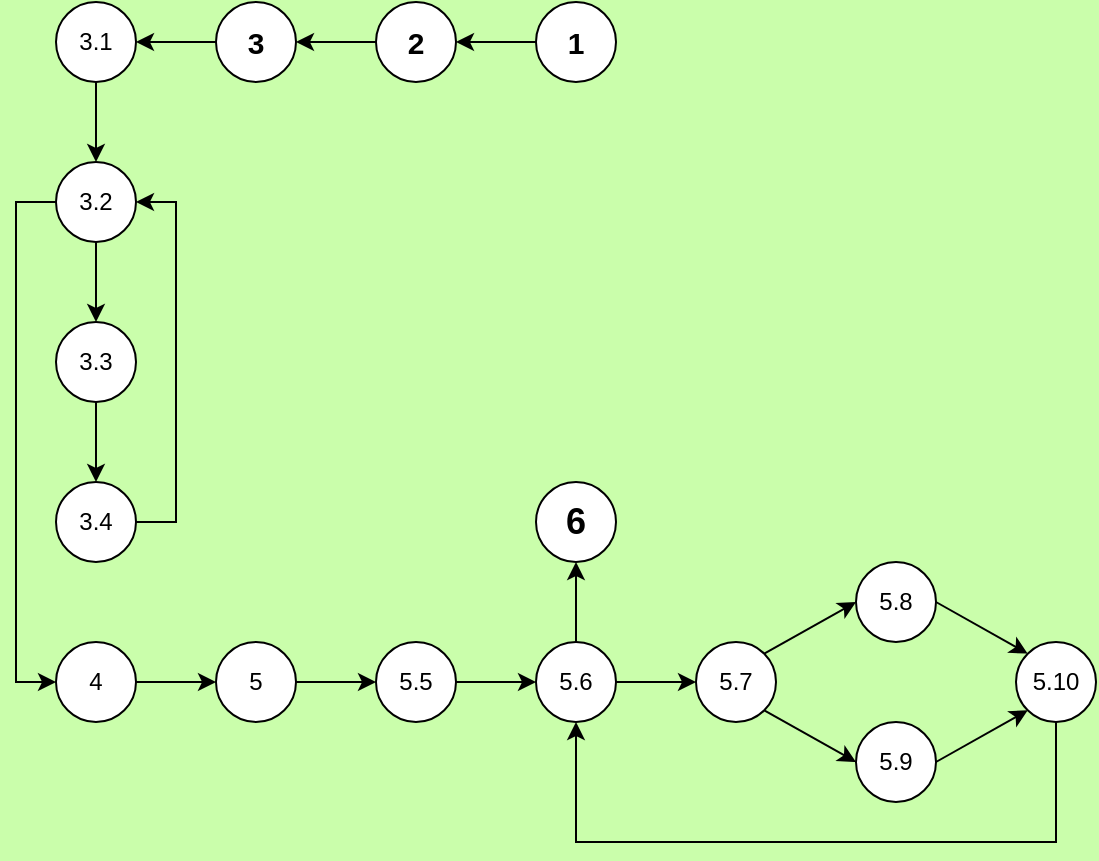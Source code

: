 <mxfile version="24.2.5" type="device">
  <diagram name="Página-1" id="gHQb96KS4q3t2H0Nk5Vd">
    <mxGraphModel dx="1748" dy="882" grid="1" gridSize="10" guides="1" tooltips="1" connect="1" arrows="1" fold="1" page="1" pageScale="1" pageWidth="827" pageHeight="1169" background="#cafeab" math="0" shadow="0">
      <root>
        <mxCell id="0" />
        <mxCell id="1" parent="0" />
        <mxCell id="tx5NOg9aVxcgbztPqN1w-56" style="edgeStyle=orthogonalEdgeStyle;rounded=0;orthogonalLoop=1;jettySize=auto;html=1;exitX=0;exitY=0.5;exitDx=0;exitDy=0;entryX=1;entryY=0.5;entryDx=0;entryDy=0;" edge="1" parent="1" source="5kBc1PmtwXuqb3jVYr31-1" target="tx5NOg9aVxcgbztPqN1w-21">
          <mxGeometry relative="1" as="geometry" />
        </mxCell>
        <mxCell id="5kBc1PmtwXuqb3jVYr31-1" value="&lt;font size=&quot;1&quot;&gt;&lt;b&gt;&lt;font style=&quot;font-size: 15px;&quot;&gt;1&lt;/font&gt;&lt;/b&gt;&lt;/font&gt;" style="ellipse;whiteSpace=wrap;html=1;aspect=fixed;" parent="1" vertex="1">
          <mxGeometry x="360" y="280" width="40" height="40" as="geometry" />
        </mxCell>
        <mxCell id="tx5NOg9aVxcgbztPqN1w-57" style="edgeStyle=orthogonalEdgeStyle;rounded=0;orthogonalLoop=1;jettySize=auto;html=1;exitX=0;exitY=0.5;exitDx=0;exitDy=0;entryX=1;entryY=0.5;entryDx=0;entryDy=0;" edge="1" parent="1" source="tx5NOg9aVxcgbztPqN1w-21" target="tx5NOg9aVxcgbztPqN1w-22">
          <mxGeometry relative="1" as="geometry" />
        </mxCell>
        <mxCell id="tx5NOg9aVxcgbztPqN1w-21" value="&lt;font style=&quot;font-size: 15px;&quot;&gt;&lt;b&gt;2&lt;/b&gt;&lt;/font&gt;" style="ellipse;whiteSpace=wrap;html=1;aspect=fixed;" vertex="1" parent="1">
          <mxGeometry x="280" y="280" width="40" height="40" as="geometry" />
        </mxCell>
        <mxCell id="tx5NOg9aVxcgbztPqN1w-58" style="edgeStyle=orthogonalEdgeStyle;rounded=0;orthogonalLoop=1;jettySize=auto;html=1;exitX=0;exitY=0.5;exitDx=0;exitDy=0;entryX=1;entryY=0.5;entryDx=0;entryDy=0;" edge="1" parent="1" source="tx5NOg9aVxcgbztPqN1w-22" target="tx5NOg9aVxcgbztPqN1w-23">
          <mxGeometry relative="1" as="geometry" />
        </mxCell>
        <mxCell id="tx5NOg9aVxcgbztPqN1w-22" value="&lt;font style=&quot;font-size: 15px;&quot;&gt;&lt;b&gt;3&lt;/b&gt;&lt;/font&gt;" style="ellipse;whiteSpace=wrap;html=1;aspect=fixed;" vertex="1" parent="1">
          <mxGeometry x="200" y="280" width="40" height="40" as="geometry" />
        </mxCell>
        <mxCell id="tx5NOg9aVxcgbztPqN1w-34" style="edgeStyle=orthogonalEdgeStyle;rounded=0;orthogonalLoop=1;jettySize=auto;html=1;exitX=0.5;exitY=1;exitDx=0;exitDy=0;entryX=0.5;entryY=0;entryDx=0;entryDy=0;" edge="1" parent="1" source="tx5NOg9aVxcgbztPqN1w-23" target="tx5NOg9aVxcgbztPqN1w-24">
          <mxGeometry relative="1" as="geometry" />
        </mxCell>
        <mxCell id="tx5NOg9aVxcgbztPqN1w-23" value="3.1" style="ellipse;whiteSpace=wrap;html=1;aspect=fixed;" vertex="1" parent="1">
          <mxGeometry x="120" y="280" width="40" height="40" as="geometry" />
        </mxCell>
        <mxCell id="tx5NOg9aVxcgbztPqN1w-29" style="edgeStyle=orthogonalEdgeStyle;rounded=0;orthogonalLoop=1;jettySize=auto;html=1;exitX=0;exitY=0.5;exitDx=0;exitDy=0;entryX=0;entryY=0.5;entryDx=0;entryDy=0;" edge="1" parent="1" source="tx5NOg9aVxcgbztPqN1w-24" target="tx5NOg9aVxcgbztPqN1w-28">
          <mxGeometry relative="1" as="geometry" />
        </mxCell>
        <mxCell id="tx5NOg9aVxcgbztPqN1w-35" style="edgeStyle=orthogonalEdgeStyle;rounded=0;orthogonalLoop=1;jettySize=auto;html=1;exitX=0.5;exitY=1;exitDx=0;exitDy=0;entryX=0.5;entryY=0;entryDx=0;entryDy=0;" edge="1" parent="1" source="tx5NOg9aVxcgbztPqN1w-24" target="tx5NOg9aVxcgbztPqN1w-25">
          <mxGeometry relative="1" as="geometry" />
        </mxCell>
        <mxCell id="tx5NOg9aVxcgbztPqN1w-24" value="3.2" style="ellipse;whiteSpace=wrap;html=1;aspect=fixed;" vertex="1" parent="1">
          <mxGeometry x="120" y="360" width="40" height="40" as="geometry" />
        </mxCell>
        <mxCell id="tx5NOg9aVxcgbztPqN1w-36" style="edgeStyle=orthogonalEdgeStyle;rounded=0;orthogonalLoop=1;jettySize=auto;html=1;exitX=0.5;exitY=1;exitDx=0;exitDy=0;" edge="1" parent="1" source="tx5NOg9aVxcgbztPqN1w-25" target="tx5NOg9aVxcgbztPqN1w-26">
          <mxGeometry relative="1" as="geometry" />
        </mxCell>
        <mxCell id="tx5NOg9aVxcgbztPqN1w-25" value="3.3" style="ellipse;whiteSpace=wrap;html=1;aspect=fixed;" vertex="1" parent="1">
          <mxGeometry x="120" y="440" width="40" height="40" as="geometry" />
        </mxCell>
        <mxCell id="tx5NOg9aVxcgbztPqN1w-27" style="edgeStyle=orthogonalEdgeStyle;rounded=0;orthogonalLoop=1;jettySize=auto;html=1;exitX=1;exitY=0.5;exitDx=0;exitDy=0;entryX=1;entryY=0.5;entryDx=0;entryDy=0;" edge="1" parent="1" source="tx5NOg9aVxcgbztPqN1w-26" target="tx5NOg9aVxcgbztPqN1w-24">
          <mxGeometry relative="1" as="geometry" />
        </mxCell>
        <mxCell id="tx5NOg9aVxcgbztPqN1w-26" value="3.4" style="ellipse;whiteSpace=wrap;html=1;aspect=fixed;" vertex="1" parent="1">
          <mxGeometry x="120" y="520" width="40" height="40" as="geometry" />
        </mxCell>
        <mxCell id="tx5NOg9aVxcgbztPqN1w-39" style="edgeStyle=orthogonalEdgeStyle;rounded=0;orthogonalLoop=1;jettySize=auto;html=1;exitX=1;exitY=0.5;exitDx=0;exitDy=0;" edge="1" parent="1" source="tx5NOg9aVxcgbztPqN1w-28" target="tx5NOg9aVxcgbztPqN1w-37">
          <mxGeometry relative="1" as="geometry" />
        </mxCell>
        <mxCell id="tx5NOg9aVxcgbztPqN1w-28" value="&lt;div&gt;4&lt;/div&gt;" style="ellipse;whiteSpace=wrap;html=1;aspect=fixed;" vertex="1" parent="1">
          <mxGeometry x="120" y="600" width="40" height="40" as="geometry" />
        </mxCell>
        <mxCell id="tx5NOg9aVxcgbztPqN1w-45" style="edgeStyle=orthogonalEdgeStyle;rounded=0;orthogonalLoop=1;jettySize=auto;html=1;exitX=1;exitY=0.5;exitDx=0;exitDy=0;entryX=0;entryY=0.5;entryDx=0;entryDy=0;" edge="1" parent="1" source="tx5NOg9aVxcgbztPqN1w-37" target="tx5NOg9aVxcgbztPqN1w-38">
          <mxGeometry relative="1" as="geometry" />
        </mxCell>
        <mxCell id="tx5NOg9aVxcgbztPqN1w-37" value="5" style="ellipse;whiteSpace=wrap;html=1;aspect=fixed;" vertex="1" parent="1">
          <mxGeometry x="200" y="600" width="40" height="40" as="geometry" />
        </mxCell>
        <mxCell id="tx5NOg9aVxcgbztPqN1w-46" style="edgeStyle=orthogonalEdgeStyle;rounded=0;orthogonalLoop=1;jettySize=auto;html=1;exitX=1;exitY=0.5;exitDx=0;exitDy=0;entryX=0;entryY=0.5;entryDx=0;entryDy=0;" edge="1" parent="1" source="tx5NOg9aVxcgbztPqN1w-38" target="tx5NOg9aVxcgbztPqN1w-40">
          <mxGeometry relative="1" as="geometry" />
        </mxCell>
        <mxCell id="tx5NOg9aVxcgbztPqN1w-38" value="5.5" style="ellipse;whiteSpace=wrap;html=1;aspect=fixed;" vertex="1" parent="1">
          <mxGeometry x="280" y="600" width="40" height="40" as="geometry" />
        </mxCell>
        <mxCell id="tx5NOg9aVxcgbztPqN1w-47" style="edgeStyle=orthogonalEdgeStyle;rounded=0;orthogonalLoop=1;jettySize=auto;html=1;exitX=1;exitY=0.5;exitDx=0;exitDy=0;entryX=0;entryY=0.5;entryDx=0;entryDy=0;" edge="1" parent="1" source="tx5NOg9aVxcgbztPqN1w-40" target="tx5NOg9aVxcgbztPqN1w-41">
          <mxGeometry relative="1" as="geometry" />
        </mxCell>
        <mxCell id="tx5NOg9aVxcgbztPqN1w-55" style="edgeStyle=orthogonalEdgeStyle;rounded=0;orthogonalLoop=1;jettySize=auto;html=1;exitX=0.5;exitY=0;exitDx=0;exitDy=0;entryX=0.5;entryY=1;entryDx=0;entryDy=0;" edge="1" parent="1" source="tx5NOg9aVxcgbztPqN1w-40" target="tx5NOg9aVxcgbztPqN1w-54">
          <mxGeometry relative="1" as="geometry" />
        </mxCell>
        <mxCell id="tx5NOg9aVxcgbztPqN1w-40" value="5.6" style="ellipse;whiteSpace=wrap;html=1;aspect=fixed;" vertex="1" parent="1">
          <mxGeometry x="360" y="600" width="40" height="40" as="geometry" />
        </mxCell>
        <mxCell id="tx5NOg9aVxcgbztPqN1w-48" style="rounded=0;orthogonalLoop=1;jettySize=auto;html=1;exitX=1;exitY=0;exitDx=0;exitDy=0;entryX=0;entryY=0.5;entryDx=0;entryDy=0;" edge="1" parent="1" source="tx5NOg9aVxcgbztPqN1w-41" target="tx5NOg9aVxcgbztPqN1w-42">
          <mxGeometry relative="1" as="geometry" />
        </mxCell>
        <mxCell id="tx5NOg9aVxcgbztPqN1w-49" style="rounded=0;orthogonalLoop=1;jettySize=auto;html=1;exitX=1;exitY=1;exitDx=0;exitDy=0;entryX=0;entryY=0.5;entryDx=0;entryDy=0;" edge="1" parent="1" source="tx5NOg9aVxcgbztPqN1w-41" target="tx5NOg9aVxcgbztPqN1w-43">
          <mxGeometry relative="1" as="geometry" />
        </mxCell>
        <mxCell id="tx5NOg9aVxcgbztPqN1w-41" value="5.7" style="ellipse;whiteSpace=wrap;html=1;aspect=fixed;" vertex="1" parent="1">
          <mxGeometry x="440" y="600" width="40" height="40" as="geometry" />
        </mxCell>
        <mxCell id="tx5NOg9aVxcgbztPqN1w-50" style="rounded=0;orthogonalLoop=1;jettySize=auto;html=1;exitX=1;exitY=0.5;exitDx=0;exitDy=0;entryX=0;entryY=0;entryDx=0;entryDy=0;" edge="1" parent="1" source="tx5NOg9aVxcgbztPqN1w-42" target="tx5NOg9aVxcgbztPqN1w-44">
          <mxGeometry relative="1" as="geometry" />
        </mxCell>
        <mxCell id="tx5NOg9aVxcgbztPqN1w-42" value="5.8" style="ellipse;whiteSpace=wrap;html=1;aspect=fixed;" vertex="1" parent="1">
          <mxGeometry x="520" y="560" width="40" height="40" as="geometry" />
        </mxCell>
        <mxCell id="tx5NOg9aVxcgbztPqN1w-51" style="rounded=0;orthogonalLoop=1;jettySize=auto;html=1;exitX=1;exitY=0.5;exitDx=0;exitDy=0;entryX=0;entryY=1;entryDx=0;entryDy=0;" edge="1" parent="1" source="tx5NOg9aVxcgbztPqN1w-43" target="tx5NOg9aVxcgbztPqN1w-44">
          <mxGeometry relative="1" as="geometry" />
        </mxCell>
        <mxCell id="tx5NOg9aVxcgbztPqN1w-43" value="5.9" style="ellipse;whiteSpace=wrap;html=1;aspect=fixed;" vertex="1" parent="1">
          <mxGeometry x="520" y="640" width="40" height="40" as="geometry" />
        </mxCell>
        <mxCell id="tx5NOg9aVxcgbztPqN1w-53" style="edgeStyle=orthogonalEdgeStyle;rounded=0;orthogonalLoop=1;jettySize=auto;html=1;exitX=0.5;exitY=1;exitDx=0;exitDy=0;entryX=0.5;entryY=1;entryDx=0;entryDy=0;" edge="1" parent="1" source="tx5NOg9aVxcgbztPqN1w-44" target="tx5NOg9aVxcgbztPqN1w-40">
          <mxGeometry relative="1" as="geometry">
            <Array as="points">
              <mxPoint x="620" y="700" />
              <mxPoint x="380" y="700" />
            </Array>
          </mxGeometry>
        </mxCell>
        <mxCell id="tx5NOg9aVxcgbztPqN1w-44" value="5.10" style="ellipse;whiteSpace=wrap;html=1;aspect=fixed;" vertex="1" parent="1">
          <mxGeometry x="600" y="600" width="40" height="40" as="geometry" />
        </mxCell>
        <mxCell id="tx5NOg9aVxcgbztPqN1w-54" value="&lt;div style=&quot;font-size: 13px;&quot;&gt;&lt;font style=&quot;font-size: 18px;&quot;&gt;&lt;b&gt;6&lt;/b&gt;&lt;/font&gt;&lt;/div&gt;" style="ellipse;whiteSpace=wrap;html=1;aspect=fixed;" vertex="1" parent="1">
          <mxGeometry x="360" y="520" width="40" height="40" as="geometry" />
        </mxCell>
      </root>
    </mxGraphModel>
  </diagram>
</mxfile>
